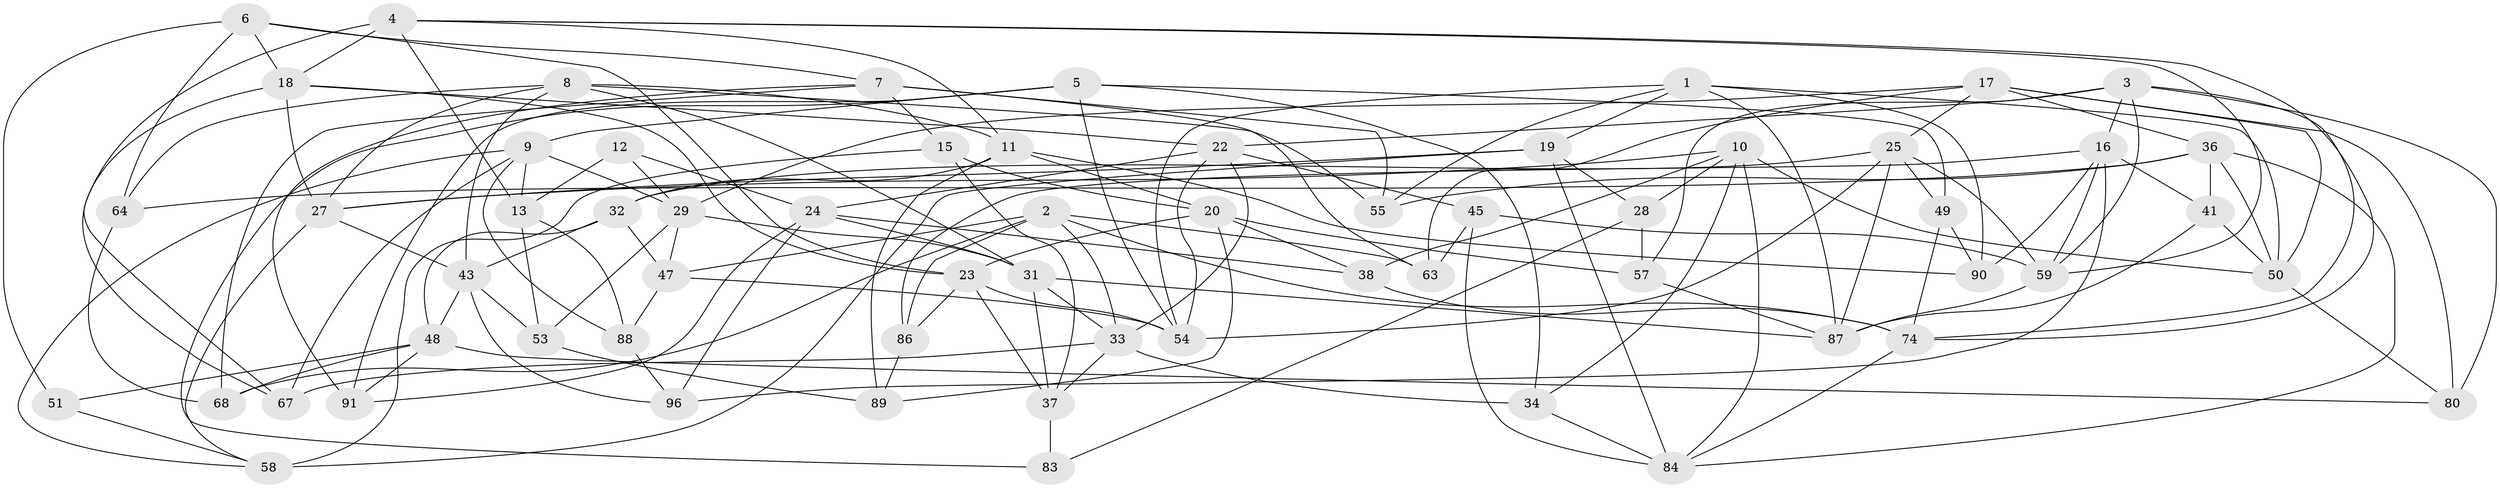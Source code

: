 // original degree distribution, {4: 1.0}
// Generated by graph-tools (version 1.1) at 2025/11/02/21/25 10:11:17]
// undirected, 62 vertices, 157 edges
graph export_dot {
graph [start="1"]
  node [color=gray90,style=filled];
  1 [super="+21"];
  2 [super="+97"];
  3 [super="+52"];
  4 [super="+46"];
  5 [super="+73"];
  6 [super="+99"];
  7 [super="+75"];
  8 [super="+14"];
  9 [super="+77"];
  10 [super="+69"];
  11 [super="+72"];
  12;
  13 [super="+82"];
  15;
  16 [super="+30"];
  17 [super="+92"];
  18 [super="+60"];
  19 [super="+85"];
  20 [super="+35"];
  22 [super="+95"];
  23 [super="+42"];
  24 [super="+39"];
  25 [super="+26"];
  27 [super="+44"];
  28;
  29 [super="+40"];
  31 [super="+65"];
  32 [super="+66"];
  33 [super="+79"];
  34;
  36 [super="+78"];
  37 [super="+61"];
  38;
  41;
  43 [super="+76"];
  45;
  47 [super="+100"];
  48 [super="+56"];
  49;
  50 [super="+71"];
  51;
  53;
  54 [super="+98"];
  55;
  57;
  58 [super="+70"];
  59 [super="+62"];
  63;
  64;
  67;
  68;
  74 [super="+81"];
  80;
  83;
  84 [super="+94"];
  86;
  87 [super="+93"];
  88;
  89;
  90;
  91;
  96;
  1 -- 90;
  1 -- 55;
  1 -- 50;
  1 -- 19;
  1 -- 87;
  1 -- 54;
  2 -- 63;
  2 -- 47;
  2 -- 86;
  2 -- 33;
  2 -- 68;
  2 -- 74;
  3 -- 57;
  3 -- 16;
  3 -- 80;
  3 -- 59;
  3 -- 74;
  3 -- 22;
  4 -- 67;
  4 -- 18;
  4 -- 11;
  4 -- 59;
  4 -- 13;
  4 -- 74;
  5 -- 49;
  5 -- 9;
  5 -- 83;
  5 -- 34;
  5 -- 91;
  5 -- 54;
  6 -- 51 [weight=2];
  6 -- 64;
  6 -- 7;
  6 -- 23;
  6 -- 18;
  7 -- 55;
  7 -- 63;
  7 -- 91;
  7 -- 15;
  7 -- 68;
  8 -- 64;
  8 -- 43;
  8 -- 27;
  8 -- 11;
  8 -- 55;
  8 -- 31;
  9 -- 13;
  9 -- 58;
  9 -- 67;
  9 -- 88;
  9 -- 29;
  10 -- 28;
  10 -- 34;
  10 -- 50;
  10 -- 38;
  10 -- 84;
  10 -- 27;
  11 -- 90;
  11 -- 89;
  11 -- 20;
  11 -- 32;
  12 -- 13 [weight=2];
  12 -- 29;
  12 -- 24;
  13 -- 88;
  13 -- 53;
  15 -- 20;
  15 -- 58;
  15 -- 37;
  16 -- 96;
  16 -- 90;
  16 -- 41;
  16 -- 59;
  16 -- 86;
  17 -- 63;
  17 -- 50;
  17 -- 80;
  17 -- 25;
  17 -- 29;
  17 -- 36;
  18 -- 67;
  18 -- 23;
  18 -- 27;
  18 -- 22;
  19 -- 27;
  19 -- 58 [weight=2];
  19 -- 84;
  19 -- 28;
  20 -- 89;
  20 -- 57;
  20 -- 38;
  20 -- 23;
  22 -- 33;
  22 -- 45;
  22 -- 24;
  22 -- 54;
  23 -- 86;
  23 -- 54;
  23 -- 37;
  24 -- 96;
  24 -- 91;
  24 -- 38;
  24 -- 31;
  25 -- 32;
  25 -- 87;
  25 -- 59;
  25 -- 49;
  25 -- 54;
  27 -- 58;
  27 -- 43;
  28 -- 83;
  28 -- 57;
  29 -- 53;
  29 -- 31;
  29 -- 47;
  31 -- 87;
  31 -- 33;
  31 -- 37;
  32 -- 43;
  32 -- 48;
  32 -- 47 [weight=2];
  33 -- 67;
  33 -- 34;
  33 -- 37;
  34 -- 84;
  36 -- 55;
  36 -- 64;
  36 -- 41;
  36 -- 50;
  36 -- 84;
  37 -- 83 [weight=2];
  38 -- 74;
  41 -- 87;
  41 -- 50;
  43 -- 53;
  43 -- 48;
  43 -- 96;
  45 -- 59;
  45 -- 63;
  45 -- 84;
  47 -- 88;
  47 -- 54;
  48 -- 68;
  48 -- 91;
  48 -- 80;
  48 -- 51;
  49 -- 74;
  49 -- 90;
  50 -- 80;
  51 -- 58;
  53 -- 89;
  57 -- 87;
  59 -- 87;
  64 -- 68;
  74 -- 84;
  86 -- 89;
  88 -- 96;
}
